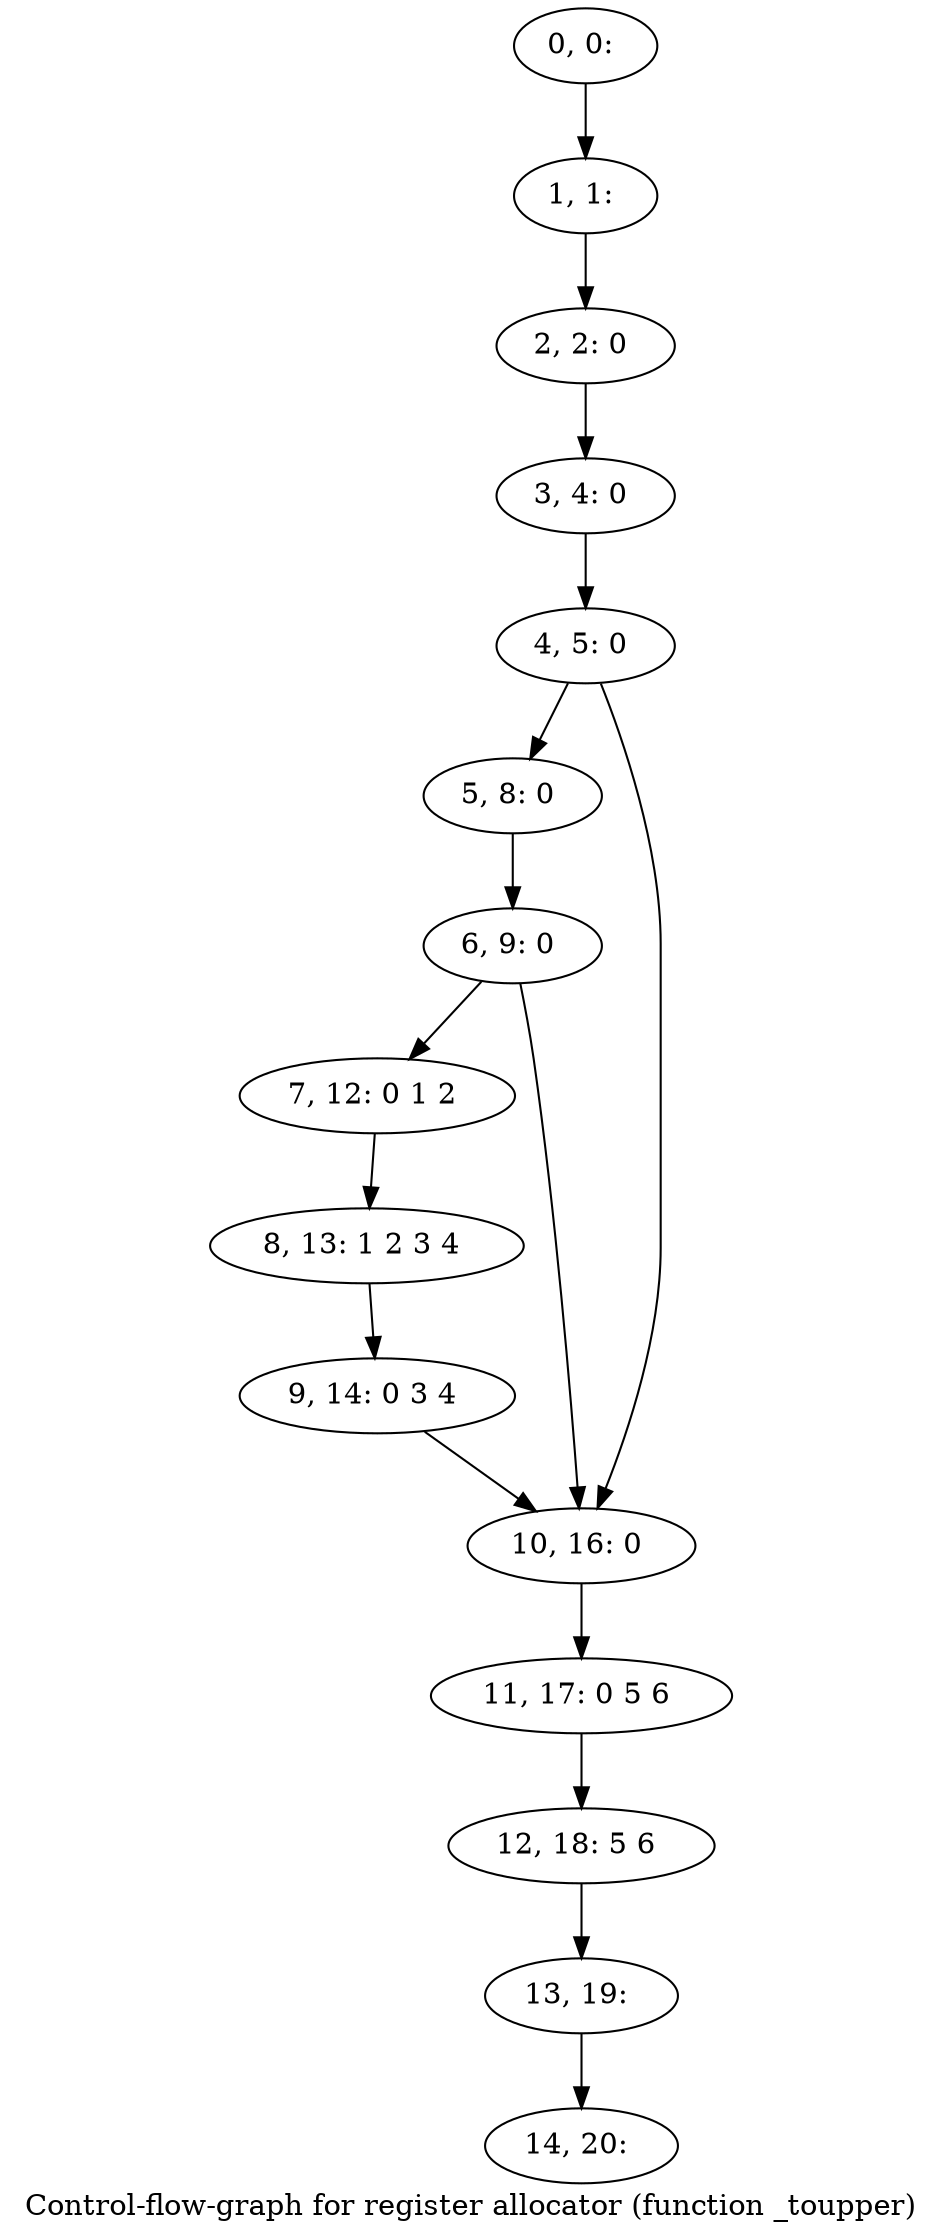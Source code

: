 digraph G {
graph [label="Control-flow-graph for register allocator (function _toupper)"]
0[label="0, 0: "];
1[label="1, 1: "];
2[label="2, 2: 0 "];
3[label="3, 4: 0 "];
4[label="4, 5: 0 "];
5[label="5, 8: 0 "];
6[label="6, 9: 0 "];
7[label="7, 12: 0 1 2 "];
8[label="8, 13: 1 2 3 4 "];
9[label="9, 14: 0 3 4 "];
10[label="10, 16: 0 "];
11[label="11, 17: 0 5 6 "];
12[label="12, 18: 5 6 "];
13[label="13, 19: "];
14[label="14, 20: "];
0->1 ;
1->2 ;
2->3 ;
3->4 ;
4->5 ;
4->10 ;
5->6 ;
6->7 ;
6->10 ;
7->8 ;
8->9 ;
9->10 ;
10->11 ;
11->12 ;
12->13 ;
13->14 ;
}
